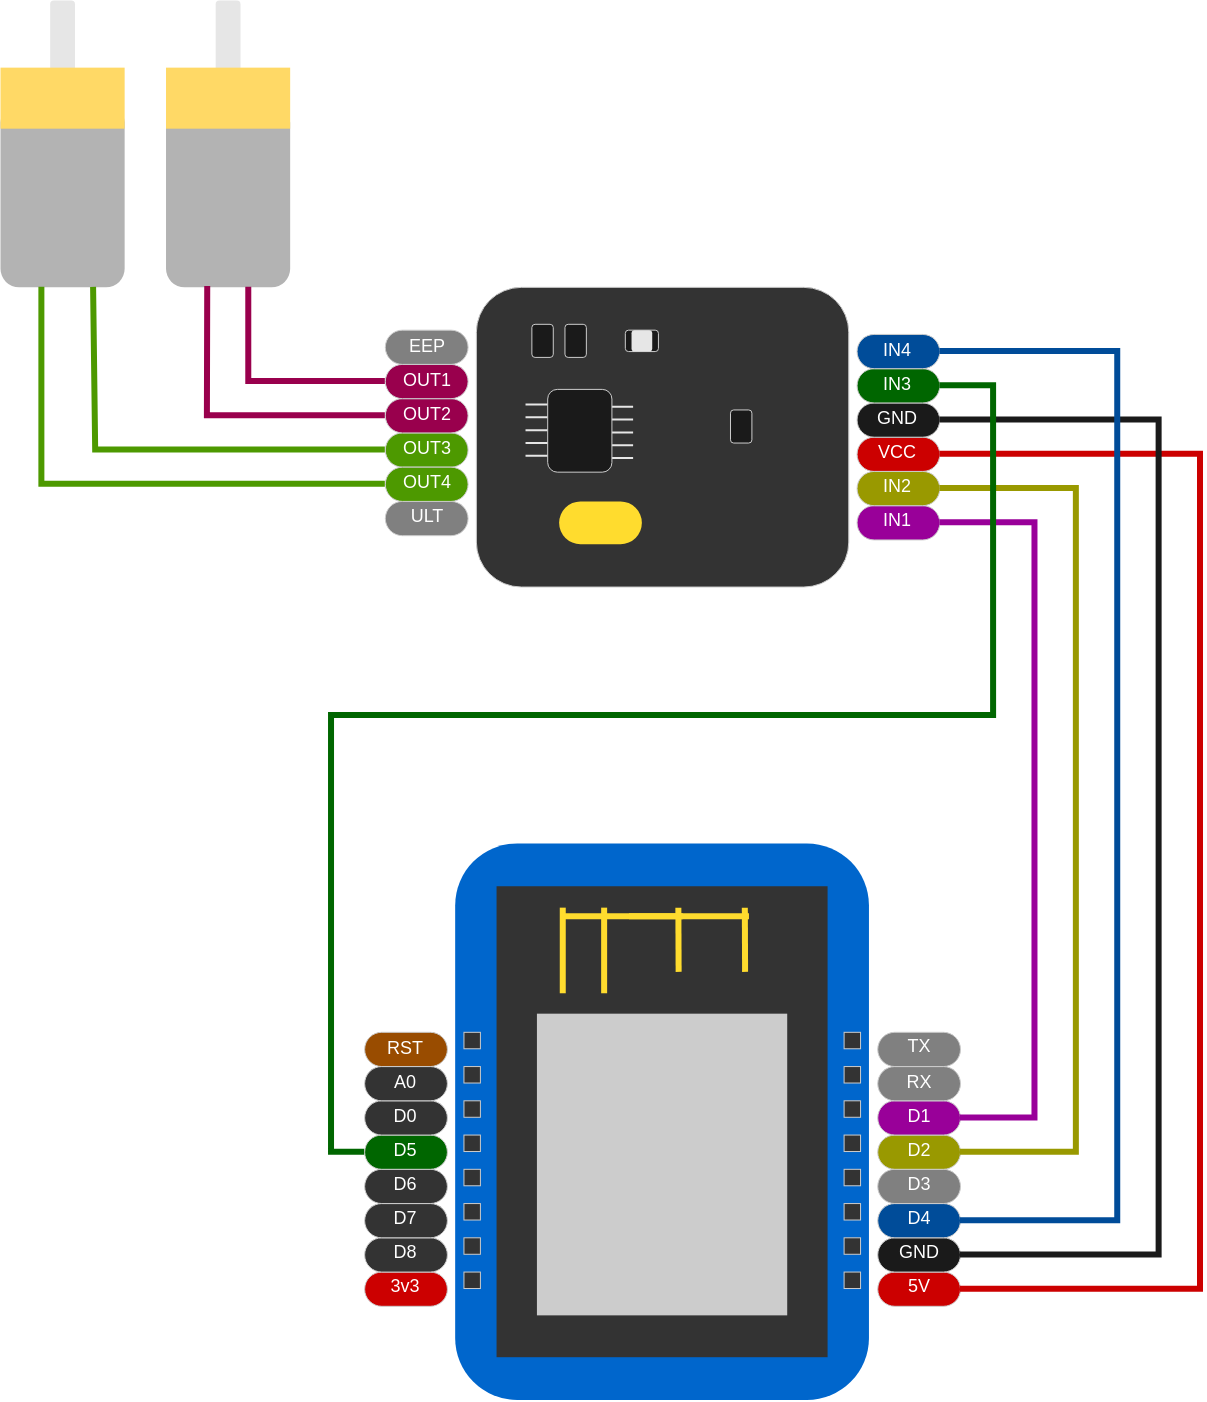 <mxfile version="20.8.16" type="device"><diagram name="Página-1" id="XY_W6UfcSh_I200l4b9z"><mxGraphModel dx="1178" dy="775" grid="1" gridSize="10" guides="1" tooltips="1" connect="1" arrows="1" fold="1" page="1" pageScale="1" pageWidth="827" pageHeight="1169" math="0" shadow="0"><root><mxCell id="0"/><mxCell id="1" parent="0"/><mxCell id="H9bh2WYX9-cYCYZLYGma-142" value="" style="group;strokeWidth=2;" vertex="1" connectable="0" parent="1"><mxGeometry x="13" y="110" width="600" height="700" as="geometry"/></mxCell><mxCell id="H9bh2WYX9-cYCYZLYGma-35" value="" style="group" vertex="1" connectable="0" parent="H9bh2WYX9-cYCYZLYGma-142"><mxGeometry x="227.586" y="421.713" width="206.897" height="278.287" as="geometry"/></mxCell><mxCell id="H9bh2WYX9-cYCYZLYGma-1" value="" style="rounded=1;whiteSpace=wrap;html=1;fillColor=#0066CC;strokeColor=none;" vertex="1" parent="H9bh2WYX9-cYCYZLYGma-35"><mxGeometry width="206.897" height="278.287" as="geometry"/></mxCell><mxCell id="H9bh2WYX9-cYCYZLYGma-34" value="" style="group" vertex="1" connectable="0" parent="H9bh2WYX9-cYCYZLYGma-35"><mxGeometry x="4.138" y="21.407" width="198.621" height="235.474" as="geometry"/></mxCell><mxCell id="H9bh2WYX9-cYCYZLYGma-3" value="" style="rounded=0;whiteSpace=wrap;html=1;fillColor=#333333;strokeColor=none;" vertex="1" parent="H9bh2WYX9-cYCYZLYGma-34"><mxGeometry x="16.552" width="165.517" height="235.474" as="geometry"/></mxCell><mxCell id="H9bh2WYX9-cYCYZLYGma-2" value="" style="rounded=0;whiteSpace=wrap;html=1;fillColor=#CCCCCC;strokeColor=#CCCCCC;" vertex="1" parent="H9bh2WYX9-cYCYZLYGma-34"><mxGeometry x="37.241" y="64.22" width="124.138" height="149.847" as="geometry"/></mxCell><mxCell id="H9bh2WYX9-cYCYZLYGma-4" value="" style="endArrow=none;html=1;rounded=0;strokeWidth=3;strokeColor=#FFDC2E;" edge="1" parent="H9bh2WYX9-cYCYZLYGma-34"><mxGeometry width="50" height="50" relative="1" as="geometry"><mxPoint x="49.655" y="53.517" as="sourcePoint"/><mxPoint x="49.655" y="10.703" as="targetPoint"/></mxGeometry></mxCell><mxCell id="H9bh2WYX9-cYCYZLYGma-5" value="" style="endArrow=none;html=1;rounded=0;strokeWidth=3;strokeColor=#FFDC2E;" edge="1" parent="H9bh2WYX9-cYCYZLYGma-34"><mxGeometry width="50" height="50" relative="1" as="geometry"><mxPoint x="70.345" y="53.517" as="sourcePoint"/><mxPoint x="70.345" y="10.703" as="targetPoint"/></mxGeometry></mxCell><mxCell id="H9bh2WYX9-cYCYZLYGma-6" value="" style="endArrow=none;html=1;rounded=0;strokeWidth=3;strokeColor=#FFDC2E;" edge="1" parent="H9bh2WYX9-cYCYZLYGma-34"><mxGeometry width="50" height="50" relative="1" as="geometry"><mxPoint x="49.655" y="14.985" as="sourcePoint"/><mxPoint x="109.655" y="14.985" as="targetPoint"/></mxGeometry></mxCell><mxCell id="H9bh2WYX9-cYCYZLYGma-7" value="" style="endArrow=none;html=1;rounded=0;strokeWidth=3;strokeColor=#FFDC2E;" edge="1" parent="H9bh2WYX9-cYCYZLYGma-34"><mxGeometry width="50" height="50" relative="1" as="geometry"><mxPoint x="107.586" y="42.813" as="sourcePoint"/><mxPoint x="107.462" y="10.703" as="targetPoint"/></mxGeometry></mxCell><mxCell id="H9bh2WYX9-cYCYZLYGma-8" value="" style="endArrow=none;html=1;rounded=0;strokeWidth=3;strokeColor=#FFDC2E;" edge="1" parent="H9bh2WYX9-cYCYZLYGma-34"><mxGeometry width="50" height="50" relative="1" as="geometry"><mxPoint x="82.759" y="14.985" as="sourcePoint"/><mxPoint x="142.759" y="14.985" as="targetPoint"/></mxGeometry></mxCell><mxCell id="H9bh2WYX9-cYCYZLYGma-9" value="" style="endArrow=none;html=1;rounded=0;strokeWidth=3;strokeColor=#FFDC2E;" edge="1" parent="H9bh2WYX9-cYCYZLYGma-34"><mxGeometry width="50" height="50" relative="1" as="geometry"><mxPoint x="140.814" y="42.813" as="sourcePoint"/><mxPoint x="140.69" y="10.703" as="targetPoint"/></mxGeometry></mxCell><mxCell id="H9bh2WYX9-cYCYZLYGma-10" value="" style="whiteSpace=wrap;html=1;aspect=fixed;strokeColor=#CCCCCC;fillColor=#333333;strokeWidth=0.5;" vertex="1" parent="H9bh2WYX9-cYCYZLYGma-34"><mxGeometry y="72.783" width="8.228" height="8.228" as="geometry"/></mxCell><mxCell id="H9bh2WYX9-cYCYZLYGma-19" value="" style="whiteSpace=wrap;html=1;aspect=fixed;strokeColor=#CCCCCC;fillColor=#333333;strokeWidth=0.5;" vertex="1" parent="H9bh2WYX9-cYCYZLYGma-34"><mxGeometry y="89.908" width="8.228" height="8.228" as="geometry"/></mxCell><mxCell id="H9bh2WYX9-cYCYZLYGma-20" value="" style="whiteSpace=wrap;html=1;aspect=fixed;strokeColor=#CCCCCC;fillColor=#333333;strokeWidth=0.5;" vertex="1" parent="H9bh2WYX9-cYCYZLYGma-34"><mxGeometry y="107.034" width="8.228" height="8.228" as="geometry"/></mxCell><mxCell id="H9bh2WYX9-cYCYZLYGma-21" value="" style="whiteSpace=wrap;html=1;aspect=fixed;strokeColor=#CCCCCC;fillColor=#333333;strokeWidth=0.5;" vertex="1" parent="H9bh2WYX9-cYCYZLYGma-34"><mxGeometry y="124.159" width="8.228" height="8.228" as="geometry"/></mxCell><mxCell id="H9bh2WYX9-cYCYZLYGma-22" value="" style="whiteSpace=wrap;html=1;aspect=fixed;strokeColor=#CCCCCC;fillColor=#333333;strokeWidth=0.5;" vertex="1" parent="H9bh2WYX9-cYCYZLYGma-34"><mxGeometry y="141.284" width="8.228" height="8.228" as="geometry"/></mxCell><mxCell id="H9bh2WYX9-cYCYZLYGma-23" value="" style="whiteSpace=wrap;html=1;aspect=fixed;strokeColor=#CCCCCC;fillColor=#333333;strokeWidth=0.5;" vertex="1" parent="H9bh2WYX9-cYCYZLYGma-34"><mxGeometry y="158.41" width="8.228" height="8.228" as="geometry"/></mxCell><mxCell id="H9bh2WYX9-cYCYZLYGma-24" value="" style="whiteSpace=wrap;html=1;aspect=fixed;strokeColor=#CCCCCC;fillColor=#333333;strokeWidth=0.5;" vertex="1" parent="H9bh2WYX9-cYCYZLYGma-34"><mxGeometry y="175.535" width="8.228" height="8.228" as="geometry"/></mxCell><mxCell id="H9bh2WYX9-cYCYZLYGma-25" value="" style="whiteSpace=wrap;html=1;aspect=fixed;strokeColor=#CCCCCC;fillColor=#333333;strokeWidth=0.5;" vertex="1" parent="H9bh2WYX9-cYCYZLYGma-34"><mxGeometry y="192.661" width="8.228" height="8.228" as="geometry"/></mxCell><mxCell id="H9bh2WYX9-cYCYZLYGma-26" value="" style="whiteSpace=wrap;html=1;aspect=fixed;strokeColor=#CCCCCC;fillColor=#333333;strokeWidth=0.5;" vertex="1" parent="H9bh2WYX9-cYCYZLYGma-34"><mxGeometry x="190.069" y="72.783" width="8.228" height="8.228" as="geometry"/></mxCell><mxCell id="H9bh2WYX9-cYCYZLYGma-27" value="" style="whiteSpace=wrap;html=1;aspect=fixed;strokeColor=#CCCCCC;fillColor=#333333;strokeWidth=0.5;" vertex="1" parent="H9bh2WYX9-cYCYZLYGma-34"><mxGeometry x="190.069" y="89.908" width="8.228" height="8.228" as="geometry"/></mxCell><mxCell id="H9bh2WYX9-cYCYZLYGma-28" value="" style="whiteSpace=wrap;html=1;aspect=fixed;strokeColor=#CCCCCC;fillColor=#333333;strokeWidth=0.5;" vertex="1" parent="H9bh2WYX9-cYCYZLYGma-34"><mxGeometry x="190.069" y="107.034" width="8.228" height="8.228" as="geometry"/></mxCell><mxCell id="H9bh2WYX9-cYCYZLYGma-29" value="" style="whiteSpace=wrap;html=1;aspect=fixed;strokeColor=#CCCCCC;fillColor=#333333;strokeWidth=0.5;" vertex="1" parent="H9bh2WYX9-cYCYZLYGma-34"><mxGeometry x="190.069" y="124.159" width="8.228" height="8.228" as="geometry"/></mxCell><mxCell id="H9bh2WYX9-cYCYZLYGma-30" value="" style="whiteSpace=wrap;html=1;aspect=fixed;strokeColor=#CCCCCC;fillColor=#333333;strokeWidth=0.5;" vertex="1" parent="H9bh2WYX9-cYCYZLYGma-34"><mxGeometry x="190.069" y="141.284" width="8.228" height="8.228" as="geometry"/></mxCell><mxCell id="H9bh2WYX9-cYCYZLYGma-31" value="" style="whiteSpace=wrap;html=1;aspect=fixed;strokeColor=#CCCCCC;fillColor=#333333;strokeWidth=0.5;" vertex="1" parent="H9bh2WYX9-cYCYZLYGma-34"><mxGeometry x="190.069" y="158.41" width="8.228" height="8.228" as="geometry"/></mxCell><mxCell id="H9bh2WYX9-cYCYZLYGma-32" value="" style="whiteSpace=wrap;html=1;aspect=fixed;strokeColor=#CCCCCC;fillColor=#333333;strokeWidth=0.5;" vertex="1" parent="H9bh2WYX9-cYCYZLYGma-34"><mxGeometry x="190.069" y="175.535" width="8.228" height="8.228" as="geometry"/></mxCell><mxCell id="H9bh2WYX9-cYCYZLYGma-33" value="" style="whiteSpace=wrap;html=1;aspect=fixed;strokeColor=#CCCCCC;fillColor=#333333;strokeWidth=0.5;" vertex="1" parent="H9bh2WYX9-cYCYZLYGma-34"><mxGeometry x="190.069" y="192.661" width="8.228" height="8.228" as="geometry"/></mxCell><mxCell id="H9bh2WYX9-cYCYZLYGma-36" value="" style="rounded=1;whiteSpace=wrap;html=1;strokeColor=#CCCCCC;strokeWidth=0.5;fillColor=#CC0000;align=center;arcSize=50;" vertex="1" parent="H9bh2WYX9-cYCYZLYGma-142"><mxGeometry x="182.069" y="635.78" width="41.379" height="17.125" as="geometry"/></mxCell><mxCell id="H9bh2WYX9-cYCYZLYGma-37" value="&lt;font style=&quot;font-size: 9px;&quot;&gt;3v3&lt;/font&gt;" style="text;html=1;strokeColor=none;fillColor=none;align=center;verticalAlign=middle;whiteSpace=wrap;rounded=0;fontSize=6;fontColor=#FFFFFF;" vertex="1" parent="H9bh2WYX9-cYCYZLYGma-142"><mxGeometry x="186.207" y="634.639" width="33.103" height="17.125" as="geometry"/></mxCell><mxCell id="H9bh2WYX9-cYCYZLYGma-38" value="" style="rounded=1;whiteSpace=wrap;html=1;strokeColor=#CCCCCC;strokeWidth=0.5;fillColor=#333333;align=center;arcSize=50;" vertex="1" parent="H9bh2WYX9-cYCYZLYGma-142"><mxGeometry x="182.069" y="618.654" width="41.379" height="17.125" as="geometry"/></mxCell><mxCell id="H9bh2WYX9-cYCYZLYGma-39" value="&lt;font style=&quot;font-size: 9px;&quot;&gt;D8&lt;/font&gt;" style="text;html=1;strokeColor=none;fillColor=none;align=center;verticalAlign=middle;whiteSpace=wrap;rounded=0;fontSize=6;fontColor=#FFFFFF;" vertex="1" parent="H9bh2WYX9-cYCYZLYGma-142"><mxGeometry x="186.207" y="617.514" width="33.103" height="17.125" as="geometry"/></mxCell><mxCell id="H9bh2WYX9-cYCYZLYGma-40" value="" style="rounded=1;whiteSpace=wrap;html=1;strokeColor=#CCCCCC;strokeWidth=0.5;fillColor=#333333;align=center;arcSize=50;" vertex="1" parent="H9bh2WYX9-cYCYZLYGma-142"><mxGeometry x="182.069" y="601.529" width="41.379" height="17.125" as="geometry"/></mxCell><mxCell id="H9bh2WYX9-cYCYZLYGma-41" value="&lt;font style=&quot;font-size: 9px;&quot;&gt;D7&lt;/font&gt;" style="text;html=1;strokeColor=none;fillColor=none;align=center;verticalAlign=middle;whiteSpace=wrap;rounded=0;fontSize=6;fontColor=#FFFFFF;" vertex="1" parent="H9bh2WYX9-cYCYZLYGma-142"><mxGeometry x="186.207" y="600.388" width="33.103" height="17.125" as="geometry"/></mxCell><mxCell id="H9bh2WYX9-cYCYZLYGma-42" value="" style="rounded=1;whiteSpace=wrap;html=1;strokeColor=#CCCCCC;strokeWidth=0.5;fillColor=#333333;align=center;arcSize=50;" vertex="1" parent="H9bh2WYX9-cYCYZLYGma-142"><mxGeometry x="182.069" y="584.404" width="41.379" height="17.125" as="geometry"/></mxCell><mxCell id="H9bh2WYX9-cYCYZLYGma-43" value="&lt;font style=&quot;font-size: 9px;&quot;&gt;D6&lt;/font&gt;" style="text;html=1;strokeColor=none;fillColor=none;align=center;verticalAlign=middle;whiteSpace=wrap;rounded=0;fontSize=6;fontColor=#FFFFFF;" vertex="1" parent="H9bh2WYX9-cYCYZLYGma-142"><mxGeometry x="186.207" y="583.263" width="33.103" height="17.125" as="geometry"/></mxCell><mxCell id="H9bh2WYX9-cYCYZLYGma-44" value="" style="rounded=1;whiteSpace=wrap;html=1;strokeColor=#CCCCCC;strokeWidth=0.5;fillColor=#006600;align=center;arcSize=50;" vertex="1" parent="H9bh2WYX9-cYCYZLYGma-142"><mxGeometry x="182.069" y="567.278" width="41.379" height="17.125" as="geometry"/></mxCell><mxCell id="H9bh2WYX9-cYCYZLYGma-45" value="&lt;font style=&quot;font-size: 9px;&quot;&gt;D5&lt;/font&gt;" style="text;html=1;strokeColor=none;fillColor=none;align=center;verticalAlign=middle;whiteSpace=wrap;rounded=0;fontSize=6;fontColor=#FFFFFF;" vertex="1" parent="H9bh2WYX9-cYCYZLYGma-142"><mxGeometry x="186.207" y="566.138" width="33.103" height="17.125" as="geometry"/></mxCell><mxCell id="H9bh2WYX9-cYCYZLYGma-46" value="" style="rounded=1;whiteSpace=wrap;html=1;strokeColor=#CCCCCC;strokeWidth=0.5;fillColor=#333333;align=center;arcSize=50;" vertex="1" parent="H9bh2WYX9-cYCYZLYGma-142"><mxGeometry x="182.069" y="550.153" width="41.379" height="17.125" as="geometry"/></mxCell><mxCell id="H9bh2WYX9-cYCYZLYGma-47" value="&lt;font style=&quot;font-size: 9px;&quot;&gt;D0&lt;/font&gt;" style="text;html=1;strokeColor=none;fillColor=none;align=center;verticalAlign=middle;whiteSpace=wrap;rounded=0;fontSize=6;fontColor=#FFFFFF;" vertex="1" parent="H9bh2WYX9-cYCYZLYGma-142"><mxGeometry x="186.207" y="549.012" width="33.103" height="17.125" as="geometry"/></mxCell><mxCell id="H9bh2WYX9-cYCYZLYGma-48" value="" style="rounded=1;whiteSpace=wrap;html=1;strokeColor=#CCCCCC;strokeWidth=0.5;fillColor=#333333;align=center;arcSize=50;" vertex="1" parent="H9bh2WYX9-cYCYZLYGma-142"><mxGeometry x="182.069" y="533.028" width="41.379" height="17.125" as="geometry"/></mxCell><mxCell id="H9bh2WYX9-cYCYZLYGma-49" value="&lt;font style=&quot;font-size: 9px;&quot;&gt;A0&lt;/font&gt;" style="text;html=1;strokeColor=none;fillColor=none;align=center;verticalAlign=middle;whiteSpace=wrap;rounded=0;fontSize=6;fontColor=#FFFFFF;" vertex="1" parent="H9bh2WYX9-cYCYZLYGma-142"><mxGeometry x="186.207" y="532.887" width="33.103" height="17.125" as="geometry"/></mxCell><mxCell id="H9bh2WYX9-cYCYZLYGma-50" value="" style="rounded=1;whiteSpace=wrap;html=1;strokeColor=#CCCCCC;strokeWidth=0.5;fillColor=#994C00;align=center;arcSize=50;" vertex="1" parent="H9bh2WYX9-cYCYZLYGma-142"><mxGeometry x="182.069" y="515.902" width="41.379" height="17.125" as="geometry"/></mxCell><mxCell id="H9bh2WYX9-cYCYZLYGma-51" value="&lt;font style=&quot;font-size: 9px;&quot;&gt;RST&lt;/font&gt;" style="text;html=1;strokeColor=none;fillColor=none;align=center;verticalAlign=middle;whiteSpace=wrap;rounded=0;fontSize=6;fontColor=#FFFFFF;" vertex="1" parent="H9bh2WYX9-cYCYZLYGma-142"><mxGeometry x="186.21" y="511.84" width="33.1" height="25.24" as="geometry"/></mxCell><mxCell id="H9bh2WYX9-cYCYZLYGma-52" value="" style="rounded=1;whiteSpace=wrap;html=1;strokeColor=#CCCCCC;strokeWidth=0.5;fillColor=#CC0000;align=center;arcSize=50;" vertex="1" parent="H9bh2WYX9-cYCYZLYGma-142"><mxGeometry x="438.621" y="635.78" width="41.379" height="17.125" as="geometry"/></mxCell><mxCell id="H9bh2WYX9-cYCYZLYGma-53" value="&lt;font style=&quot;font-size: 9px;&quot;&gt;5V&lt;/font&gt;" style="text;html=1;strokeColor=none;fillColor=none;align=center;verticalAlign=middle;whiteSpace=wrap;rounded=0;fontSize=6;fontColor=#FFFFFF;" vertex="1" parent="H9bh2WYX9-cYCYZLYGma-142"><mxGeometry x="442.759" y="634.639" width="33.103" height="17.125" as="geometry"/></mxCell><mxCell id="H9bh2WYX9-cYCYZLYGma-54" value="" style="rounded=1;whiteSpace=wrap;html=1;strokeColor=#CCCCCC;strokeWidth=0.5;fillColor=#1A1A1A;align=center;arcSize=50;" vertex="1" parent="H9bh2WYX9-cYCYZLYGma-142"><mxGeometry x="438.621" y="618.654" width="41.379" height="17.125" as="geometry"/></mxCell><mxCell id="H9bh2WYX9-cYCYZLYGma-55" value="&lt;font style=&quot;font-size: 9px;&quot;&gt;GND&lt;/font&gt;" style="text;html=1;strokeColor=none;fillColor=none;align=center;verticalAlign=middle;whiteSpace=wrap;rounded=0;fontSize=6;fontColor=#FFFFFF;" vertex="1" parent="H9bh2WYX9-cYCYZLYGma-142"><mxGeometry x="442.759" y="617.514" width="33.103" height="17.125" as="geometry"/></mxCell><mxCell id="H9bh2WYX9-cYCYZLYGma-56" value="" style="rounded=1;whiteSpace=wrap;html=1;strokeColor=#CCCCCC;strokeWidth=0.5;fillColor=#004C99;align=center;arcSize=50;" vertex="1" parent="H9bh2WYX9-cYCYZLYGma-142"><mxGeometry x="438.621" y="601.529" width="41.379" height="17.125" as="geometry"/></mxCell><mxCell id="H9bh2WYX9-cYCYZLYGma-57" value="&lt;font style=&quot;font-size: 9px;&quot;&gt;D4&lt;/font&gt;" style="text;html=1;strokeColor=none;fillColor=none;align=center;verticalAlign=middle;whiteSpace=wrap;rounded=0;fontSize=6;fontColor=#FFFFFF;" vertex="1" parent="H9bh2WYX9-cYCYZLYGma-142"><mxGeometry x="442.759" y="600.388" width="33.103" height="17.125" as="geometry"/></mxCell><mxCell id="H9bh2WYX9-cYCYZLYGma-58" value="" style="rounded=1;whiteSpace=wrap;html=1;strokeColor=#CCCCCC;strokeWidth=0.5;fillColor=#808080;align=center;arcSize=50;" vertex="1" parent="H9bh2WYX9-cYCYZLYGma-142"><mxGeometry x="438.621" y="584.404" width="41.379" height="17.125" as="geometry"/></mxCell><mxCell id="H9bh2WYX9-cYCYZLYGma-59" value="&lt;font style=&quot;font-size: 9px;&quot;&gt;D3&lt;/font&gt;" style="text;html=1;strokeColor=none;fillColor=none;align=center;verticalAlign=middle;whiteSpace=wrap;rounded=0;fontSize=6;fontColor=#FFFFFF;" vertex="1" parent="H9bh2WYX9-cYCYZLYGma-142"><mxGeometry x="442.759" y="583.263" width="33.103" height="17.125" as="geometry"/></mxCell><mxCell id="H9bh2WYX9-cYCYZLYGma-60" value="" style="rounded=1;whiteSpace=wrap;html=1;strokeColor=#CCCCCC;strokeWidth=0.5;fillColor=#999900;align=center;arcSize=50;" vertex="1" parent="H9bh2WYX9-cYCYZLYGma-142"><mxGeometry x="438.621" y="567.278" width="41.379" height="17.125" as="geometry"/></mxCell><mxCell id="H9bh2WYX9-cYCYZLYGma-61" value="&lt;font style=&quot;font-size: 9px;&quot;&gt;D2&lt;/font&gt;" style="text;html=1;strokeColor=none;fillColor=none;align=center;verticalAlign=middle;whiteSpace=wrap;rounded=0;fontSize=6;fontColor=#FFFFFF;" vertex="1" parent="H9bh2WYX9-cYCYZLYGma-142"><mxGeometry x="442.759" y="566.138" width="33.103" height="17.125" as="geometry"/></mxCell><mxCell id="H9bh2WYX9-cYCYZLYGma-62" value="" style="rounded=1;whiteSpace=wrap;html=1;strokeColor=#CCCCCC;strokeWidth=0.5;fillColor=#990099;align=center;arcSize=50;" vertex="1" parent="H9bh2WYX9-cYCYZLYGma-142"><mxGeometry x="438.621" y="550.153" width="41.379" height="17.125" as="geometry"/></mxCell><mxCell id="H9bh2WYX9-cYCYZLYGma-63" value="&lt;font style=&quot;font-size: 9px;&quot;&gt;D1&lt;/font&gt;" style="text;html=1;strokeColor=none;fillColor=none;align=center;verticalAlign=middle;whiteSpace=wrap;rounded=0;fontSize=6;fontColor=#FFFFFF;" vertex="1" parent="H9bh2WYX9-cYCYZLYGma-142"><mxGeometry x="442.759" y="549.012" width="33.103" height="17.125" as="geometry"/></mxCell><mxCell id="H9bh2WYX9-cYCYZLYGma-64" value="" style="rounded=1;whiteSpace=wrap;html=1;strokeColor=#CCCCCC;strokeWidth=0.5;fillColor=#808080;align=center;arcSize=50;gradientColor=none;" vertex="1" parent="H9bh2WYX9-cYCYZLYGma-142"><mxGeometry x="438.621" y="533.028" width="41.379" height="17.125" as="geometry"/></mxCell><mxCell id="H9bh2WYX9-cYCYZLYGma-65" value="&lt;font style=&quot;font-size: 9px;&quot;&gt;RX&lt;/font&gt;" style="text;html=1;strokeColor=none;fillColor=none;align=center;verticalAlign=middle;whiteSpace=wrap;rounded=0;fontSize=6;fontColor=#FFFFFF;" vertex="1" parent="H9bh2WYX9-cYCYZLYGma-142"><mxGeometry x="442.759" y="532.887" width="33.103" height="17.125" as="geometry"/></mxCell><mxCell id="H9bh2WYX9-cYCYZLYGma-66" value="" style="rounded=1;whiteSpace=wrap;html=1;strokeColor=#CCCCCC;strokeWidth=0.5;fillColor=#808080;align=center;arcSize=50;" vertex="1" parent="H9bh2WYX9-cYCYZLYGma-142"><mxGeometry x="438.621" y="515.902" width="41.379" height="17.125" as="geometry"/></mxCell><mxCell id="H9bh2WYX9-cYCYZLYGma-67" value="&lt;font style=&quot;font-size: 9px;&quot;&gt;TX&lt;/font&gt;" style="text;html=1;strokeColor=none;fillColor=none;align=center;verticalAlign=middle;whiteSpace=wrap;rounded=0;fontSize=6;fontColor=#FFFFFF;" vertex="1" parent="H9bh2WYX9-cYCYZLYGma-142"><mxGeometry x="442.759" y="514.761" width="33.103" height="17.125" as="geometry"/></mxCell><mxCell id="H9bh2WYX9-cYCYZLYGma-68" value="" style="rounded=1;whiteSpace=wrap;html=1;strokeColor=#CCCCCC;strokeWidth=0.5;fontSize=5;fontColor=#FFFFFF;fillColor=#333333;movable=1;resizable=1;rotatable=1;deletable=1;editable=1;connectable=1;" vertex="1" parent="H9bh2WYX9-cYCYZLYGma-142"><mxGeometry x="237.931" y="143.425" width="186.207" height="149.847" as="geometry"/></mxCell><mxCell id="H9bh2WYX9-cYCYZLYGma-69" value="" style="rounded=1;whiteSpace=wrap;html=1;strokeColor=none;strokeWidth=0.5;fontSize=5;fontColor=#FFFFFF;fillColor=#FFDC2E;arcSize=50;movable=1;resizable=1;rotatable=1;deletable=1;editable=1;connectable=1;" vertex="1" parent="H9bh2WYX9-cYCYZLYGma-142"><mxGeometry x="279.31" y="250.459" width="41.379" height="21.407" as="geometry"/></mxCell><mxCell id="H9bh2WYX9-cYCYZLYGma-70" value="" style="rounded=1;whiteSpace=wrap;html=1;strokeColor=#CCCCCC;strokeWidth=0.5;fontSize=5;fontColor=#FFFFFF;fillColor=#1A1A1A;rotation=-90;movable=1;resizable=1;rotatable=1;deletable=1;editable=1;connectable=1;" vertex="1" parent="H9bh2WYX9-cYCYZLYGma-142"><mxGeometry x="262.759" y="164.832" width="16.552" height="10.703" as="geometry"/></mxCell><mxCell id="H9bh2WYX9-cYCYZLYGma-71" value="" style="rounded=1;whiteSpace=wrap;html=1;strokeColor=#CCCCCC;strokeWidth=0.5;fontSize=5;fontColor=#FFFFFF;fillColor=#1A1A1A;rotation=-90;movable=1;resizable=1;rotatable=1;deletable=1;editable=1;connectable=1;" vertex="1" parent="H9bh2WYX9-cYCYZLYGma-142"><mxGeometry x="279.31" y="164.832" width="16.552" height="10.703" as="geometry"/></mxCell><mxCell id="H9bh2WYX9-cYCYZLYGma-72" value="" style="rounded=1;whiteSpace=wrap;html=1;strokeColor=#CCCCCC;strokeWidth=0.5;fontSize=5;fontColor=#FFFFFF;fillColor=#1A1A1A;rotation=-90;movable=1;resizable=1;rotatable=1;deletable=1;editable=1;connectable=1;" vertex="1" parent="H9bh2WYX9-cYCYZLYGma-142"><mxGeometry x="362.069" y="207.645" width="16.552" height="10.703" as="geometry"/></mxCell><mxCell id="H9bh2WYX9-cYCYZLYGma-73" value="" style="rounded=1;whiteSpace=wrap;html=1;strokeColor=#CCCCCC;strokeWidth=0.5;fontSize=5;fontColor=#FFFFFF;fillColor=#1A1A1A;rotation=0;movable=1;resizable=1;rotatable=1;deletable=1;editable=1;connectable=1;" vertex="1" parent="H9bh2WYX9-cYCYZLYGma-142"><mxGeometry x="312.414" y="164.832" width="16.552" height="10.703" as="geometry"/></mxCell><mxCell id="H9bh2WYX9-cYCYZLYGma-74" value="" style="rounded=1;whiteSpace=wrap;html=1;strokeColor=none;strokeWidth=0.5;fontSize=5;fontColor=#FFFFFF;fillColor=#E6E6E6;movable=1;resizable=1;rotatable=1;deletable=1;editable=1;connectable=1;" vertex="1" parent="H9bh2WYX9-cYCYZLYGma-142"><mxGeometry x="315.517" y="164.832" width="10.345" height="10.703" as="geometry"/></mxCell><mxCell id="H9bh2WYX9-cYCYZLYGma-77" value="" style="endArrow=none;html=1;rounded=0;strokeColor=#E6E6E6;strokeWidth=1;fontSize=5;fontColor=#FFFFFF;startSize=6;endSize=10;jumpSize=4;movable=1;resizable=1;rotatable=1;deletable=1;editable=1;connectable=1;" edge="1" parent="H9bh2WYX9-cYCYZLYGma-142"><mxGeometry width="50" height="50" relative="1" as="geometry"><mxPoint x="316.552" y="229.052" as="sourcePoint"/><mxPoint x="295.862" y="229.052" as="targetPoint"/></mxGeometry></mxCell><mxCell id="H9bh2WYX9-cYCYZLYGma-79" value="" style="endArrow=none;html=1;rounded=0;strokeColor=#E6E6E6;strokeWidth=1;fontSize=5;fontColor=#FFFFFF;startSize=6;endSize=10;jumpSize=4;movable=1;resizable=1;rotatable=1;deletable=1;editable=1;connectable=1;" edge="1" parent="H9bh2WYX9-cYCYZLYGma-142"><mxGeometry width="50" height="50" relative="1" as="geometry"><mxPoint x="316.552" y="222.63" as="sourcePoint"/><mxPoint x="295.862" y="222.63" as="targetPoint"/></mxGeometry></mxCell><mxCell id="H9bh2WYX9-cYCYZLYGma-80" value="" style="endArrow=none;html=1;rounded=0;strokeColor=#E6E6E6;strokeWidth=1;fontSize=5;fontColor=#FFFFFF;startSize=6;endSize=10;jumpSize=4;movable=1;resizable=1;rotatable=1;deletable=1;editable=1;connectable=1;" edge="1" parent="H9bh2WYX9-cYCYZLYGma-142"><mxGeometry width="50" height="50" relative="1" as="geometry"><mxPoint x="316.552" y="216.208" as="sourcePoint"/><mxPoint x="295.862" y="216.208" as="targetPoint"/></mxGeometry></mxCell><mxCell id="H9bh2WYX9-cYCYZLYGma-81" value="" style="endArrow=none;html=1;rounded=0;strokeColor=#E6E6E6;strokeWidth=1;fontSize=5;fontColor=#FFFFFF;startSize=6;endSize=10;jumpSize=4;movable=1;resizable=1;rotatable=1;deletable=1;editable=1;connectable=1;" edge="1" parent="H9bh2WYX9-cYCYZLYGma-142"><mxGeometry width="50" height="50" relative="1" as="geometry"><mxPoint x="316.552" y="209.786" as="sourcePoint"/><mxPoint x="295.862" y="209.786" as="targetPoint"/></mxGeometry></mxCell><mxCell id="H9bh2WYX9-cYCYZLYGma-82" value="" style="endArrow=none;html=1;rounded=0;strokeColor=#E6E6E6;strokeWidth=1;fontSize=5;fontColor=#FFFFFF;startSize=6;endSize=10;jumpSize=4;movable=1;resizable=1;rotatable=1;deletable=1;editable=1;connectable=1;" edge="1" parent="H9bh2WYX9-cYCYZLYGma-142"><mxGeometry width="50" height="50" relative="1" as="geometry"><mxPoint x="316.552" y="203.364" as="sourcePoint"/><mxPoint x="295.862" y="203.364" as="targetPoint"/></mxGeometry></mxCell><mxCell id="H9bh2WYX9-cYCYZLYGma-84" value="" style="endArrow=none;html=1;rounded=0;strokeColor=#E6E6E6;strokeWidth=1;fontSize=5;fontColor=#FFFFFF;startSize=6;endSize=10;jumpSize=4;movable=1;resizable=1;rotatable=1;deletable=1;editable=1;connectable=1;" edge="1" parent="H9bh2WYX9-cYCYZLYGma-142"><mxGeometry width="50" height="50" relative="1" as="geometry"><mxPoint x="283.448" y="227.917" as="sourcePoint"/><mxPoint x="262.759" y="227.917" as="targetPoint"/></mxGeometry></mxCell><mxCell id="H9bh2WYX9-cYCYZLYGma-85" value="" style="endArrow=none;html=1;rounded=0;strokeColor=#E6E6E6;strokeWidth=1;fontSize=5;fontColor=#FFFFFF;startSize=6;endSize=10;jumpSize=4;movable=1;resizable=1;rotatable=1;deletable=1;editable=1;connectable=1;" edge="1" parent="H9bh2WYX9-cYCYZLYGma-142"><mxGeometry width="50" height="50" relative="1" as="geometry"><mxPoint x="283.448" y="221.495" as="sourcePoint"/><mxPoint x="262.759" y="221.495" as="targetPoint"/></mxGeometry></mxCell><mxCell id="H9bh2WYX9-cYCYZLYGma-86" value="" style="endArrow=none;html=1;rounded=0;strokeColor=#E6E6E6;strokeWidth=1;fontSize=5;fontColor=#FFFFFF;startSize=6;endSize=10;jumpSize=4;movable=1;resizable=1;rotatable=1;deletable=1;editable=1;connectable=1;" edge="1" parent="H9bh2WYX9-cYCYZLYGma-142"><mxGeometry width="50" height="50" relative="1" as="geometry"><mxPoint x="283.448" y="215.073" as="sourcePoint"/><mxPoint x="262.759" y="215.073" as="targetPoint"/></mxGeometry></mxCell><mxCell id="H9bh2WYX9-cYCYZLYGma-87" value="" style="endArrow=none;html=1;rounded=0;strokeColor=#E6E6E6;strokeWidth=1;fontSize=5;fontColor=#FFFFFF;startSize=6;endSize=10;jumpSize=4;movable=1;resizable=1;rotatable=1;deletable=1;editable=1;connectable=1;" edge="1" parent="H9bh2WYX9-cYCYZLYGma-142"><mxGeometry width="50" height="50" relative="1" as="geometry"><mxPoint x="283.448" y="208.651" as="sourcePoint"/><mxPoint x="262.759" y="208.651" as="targetPoint"/></mxGeometry></mxCell><mxCell id="H9bh2WYX9-cYCYZLYGma-88" value="" style="endArrow=none;html=1;rounded=0;strokeColor=#E6E6E6;strokeWidth=1;fontSize=5;fontColor=#FFFFFF;startSize=6;endSize=10;jumpSize=4;movable=1;resizable=1;rotatable=1;deletable=1;editable=1;connectable=1;" edge="1" parent="H9bh2WYX9-cYCYZLYGma-142"><mxGeometry width="50" height="50" relative="1" as="geometry"><mxPoint x="283.448" y="202.229" as="sourcePoint"/><mxPoint x="262.759" y="202.229" as="targetPoint"/></mxGeometry></mxCell><mxCell id="H9bh2WYX9-cYCYZLYGma-75" value="" style="rounded=1;whiteSpace=wrap;html=1;strokeColor=#CCCCCC;strokeWidth=0.5;fontSize=5;fontColor=#FFFFFF;fillColor=#1A1A1A;rotation=-90;movable=1;resizable=1;rotatable=1;deletable=1;editable=1;connectable=1;" vertex="1" parent="H9bh2WYX9-cYCYZLYGma-142"><mxGeometry x="268.966" y="199.083" width="41.379" height="32.11" as="geometry"/></mxCell><mxCell id="H9bh2WYX9-cYCYZLYGma-89" value="" style="rounded=1;whiteSpace=wrap;html=1;strokeColor=#CCCCCC;strokeWidth=0.5;fillColor=#4D9900;align=center;arcSize=50;movable=1;resizable=1;rotatable=1;deletable=1;editable=1;connectable=1;" vertex="1" parent="H9bh2WYX9-cYCYZLYGma-142"><mxGeometry x="192.414" y="216.208" width="41.379" height="17.125" as="geometry"/></mxCell><mxCell id="H9bh2WYX9-cYCYZLYGma-90" value="&lt;font style=&quot;font-size: 9px;&quot;&gt;OUT3&lt;/font&gt;" style="text;html=1;strokeColor=none;fillColor=none;align=center;verticalAlign=middle;whiteSpace=wrap;rounded=0;fontSize=6;fontColor=#FFFFFF;movable=1;resizable=1;rotatable=1;deletable=1;editable=1;connectable=1;" vertex="1" parent="H9bh2WYX9-cYCYZLYGma-142"><mxGeometry x="196.56" y="215.14" width="33.1" height="18.19" as="geometry"/></mxCell><mxCell id="H9bh2WYX9-cYCYZLYGma-91" value="" style="rounded=1;whiteSpace=wrap;html=1;strokeColor=#CCCCCC;strokeWidth=0.5;fillColor=#99004D;align=center;arcSize=50;movable=1;resizable=1;rotatable=1;deletable=1;editable=1;connectable=1;" vertex="1" parent="H9bh2WYX9-cYCYZLYGma-142"><mxGeometry x="192.414" y="199.083" width="41.379" height="17.125" as="geometry"/></mxCell><mxCell id="H9bh2WYX9-cYCYZLYGma-92" value="&lt;font style=&quot;font-size: 9px;&quot;&gt;OUT2&lt;/font&gt;" style="text;html=1;strokeColor=none;fillColor=none;align=center;verticalAlign=middle;whiteSpace=wrap;rounded=0;fontSize=6;fontColor=#FFFFFF;movable=1;resizable=1;rotatable=1;deletable=1;editable=1;connectable=1;" vertex="1" parent="H9bh2WYX9-cYCYZLYGma-142"><mxGeometry x="196.56" y="194.64" width="33.1" height="24.71" as="geometry"/></mxCell><mxCell id="H9bh2WYX9-cYCYZLYGma-97" value="" style="rounded=1;whiteSpace=wrap;html=1;strokeColor=#CCCCCC;strokeWidth=0.5;fillColor=#99004D;align=center;arcSize=50;movable=1;resizable=1;rotatable=1;deletable=1;editable=1;connectable=1;" vertex="1" parent="H9bh2WYX9-cYCYZLYGma-142"><mxGeometry x="192.414" y="181.957" width="41.379" height="17.125" as="geometry"/></mxCell><mxCell id="H9bh2WYX9-cYCYZLYGma-98" value="&lt;font style=&quot;font-size: 9px;&quot;&gt;OUT1&lt;/font&gt;" style="text;html=1;strokeColor=none;fillColor=none;align=center;verticalAlign=middle;whiteSpace=wrap;rounded=0;fontSize=6;fontColor=#FFFFFF;movable=1;resizable=1;rotatable=1;deletable=1;editable=1;connectable=1;" vertex="1" parent="H9bh2WYX9-cYCYZLYGma-142"><mxGeometry x="196.55" y="179.82" width="33.1" height="20.18" as="geometry"/></mxCell><mxCell id="H9bh2WYX9-cYCYZLYGma-99" value="" style="rounded=1;whiteSpace=wrap;html=1;strokeColor=#CCCCCC;strokeWidth=0.5;fillColor=#808080;align=center;arcSize=50;movable=1;resizable=1;rotatable=1;deletable=1;editable=1;connectable=1;" vertex="1" parent="H9bh2WYX9-cYCYZLYGma-142"><mxGeometry x="192.414" y="164.832" width="41.379" height="17.125" as="geometry"/></mxCell><mxCell id="H9bh2WYX9-cYCYZLYGma-100" value="&lt;font style=&quot;font-size: 9px;&quot;&gt;EEP&lt;/font&gt;" style="text;html=1;strokeColor=none;fillColor=none;align=center;verticalAlign=middle;whiteSpace=wrap;rounded=0;fontSize=6;fontColor=#FFFFFF;movable=1;resizable=1;rotatable=1;deletable=1;editable=1;connectable=1;" vertex="1" parent="H9bh2WYX9-cYCYZLYGma-142"><mxGeometry x="196.56" y="159.74" width="33.1" height="27.31" as="geometry"/></mxCell><mxCell id="H9bh2WYX9-cYCYZLYGma-102" value="" style="rounded=1;whiteSpace=wrap;html=1;strokeColor=#CCCCCC;strokeWidth=0.5;fillColor=#CC0000;align=center;arcSize=50;movable=1;resizable=1;rotatable=1;deletable=1;editable=1;connectable=1;" vertex="1" parent="H9bh2WYX9-cYCYZLYGma-142"><mxGeometry x="428.276" y="218.349" width="41.379" height="17.125" as="geometry"/></mxCell><mxCell id="H9bh2WYX9-cYCYZLYGma-103" value="&lt;font style=&quot;font-size: 9px;&quot;&gt;VCC&lt;/font&gt;" style="text;html=1;strokeColor=none;fillColor=none;align=center;verticalAlign=middle;whiteSpace=wrap;rounded=0;fontSize=6;fontColor=#FFFFFF;movable=1;resizable=1;rotatable=1;deletable=1;editable=1;connectable=1;" vertex="1" parent="H9bh2WYX9-cYCYZLYGma-142"><mxGeometry x="432.414" y="217.208" width="33.103" height="17.125" as="geometry"/></mxCell><mxCell id="H9bh2WYX9-cYCYZLYGma-104" value="" style="rounded=1;whiteSpace=wrap;html=1;strokeColor=#CCCCCC;strokeWidth=0.5;fillColor=#1A1A1A;align=center;arcSize=50;movable=1;resizable=1;rotatable=1;deletable=1;editable=1;connectable=1;" vertex="1" parent="H9bh2WYX9-cYCYZLYGma-142"><mxGeometry x="428.276" y="201.223" width="41.379" height="17.125" as="geometry"/></mxCell><mxCell id="H9bh2WYX9-cYCYZLYGma-105" value="&lt;font style=&quot;font-size: 9px;&quot;&gt;&lt;font style=&quot;font-size: 9px;&quot;&gt;GN&lt;/font&gt;&lt;font style=&quot;font-size: 9px;&quot;&gt;D&lt;/font&gt;&lt;/font&gt;" style="text;html=1;strokeColor=none;fillColor=none;align=center;verticalAlign=middle;whiteSpace=wrap;rounded=0;fontSize=6;fontColor=#FFFFFF;movable=1;resizable=1;rotatable=1;deletable=1;editable=1;connectable=1;" vertex="1" parent="H9bh2WYX9-cYCYZLYGma-142"><mxGeometry x="432.414" y="200.083" width="33.103" height="17.125" as="geometry"/></mxCell><mxCell id="H9bh2WYX9-cYCYZLYGma-106" value="" style="rounded=1;whiteSpace=wrap;html=1;strokeColor=#CCCCCC;strokeWidth=0.5;fillColor=#006600;align=center;arcSize=50;movable=1;resizable=1;rotatable=1;deletable=1;editable=1;connectable=1;" vertex="1" parent="H9bh2WYX9-cYCYZLYGma-142"><mxGeometry x="428.276" y="184.098" width="41.379" height="17.125" as="geometry"/></mxCell><mxCell id="H9bh2WYX9-cYCYZLYGma-107" value="&lt;font style=&quot;font-size: 9px;&quot;&gt;IN3&lt;/font&gt;" style="text;html=1;strokeColor=none;fillColor=none;align=center;verticalAlign=middle;whiteSpace=wrap;rounded=0;fontSize=6;fontColor=#FFFFFF;movable=1;resizable=1;rotatable=1;deletable=1;editable=1;connectable=1;" vertex="1" parent="H9bh2WYX9-cYCYZLYGma-142"><mxGeometry x="432.414" y="182.957" width="33.103" height="17.125" as="geometry"/></mxCell><mxCell id="H9bh2WYX9-cYCYZLYGma-108" value="" style="rounded=1;whiteSpace=wrap;html=1;strokeColor=#CCCCCC;strokeWidth=0.5;fillColor=#004C99;align=center;arcSize=50;movable=1;resizable=1;rotatable=1;deletable=1;editable=1;connectable=1;" vertex="1" parent="H9bh2WYX9-cYCYZLYGma-142"><mxGeometry x="428.276" y="166.972" width="41.379" height="17.125" as="geometry"/></mxCell><mxCell id="H9bh2WYX9-cYCYZLYGma-109" value="&lt;font style=&quot;font-size: 9px;&quot;&gt;IN4&lt;/font&gt;" style="text;html=1;strokeColor=none;fillColor=none;align=center;verticalAlign=middle;whiteSpace=wrap;rounded=0;fontSize=6;fontColor=#FFFFFF;movable=1;resizable=1;rotatable=1;deletable=1;editable=1;connectable=1;" vertex="1" parent="H9bh2WYX9-cYCYZLYGma-142"><mxGeometry x="432.42" y="162.88" width="33.1" height="24.17" as="geometry"/></mxCell><mxCell id="H9bh2WYX9-cYCYZLYGma-110" value="" style="rounded=1;whiteSpace=wrap;html=1;strokeColor=#CCCCCC;strokeWidth=0.5;fillColor=#808080;align=center;arcSize=50;movable=1;resizable=1;rotatable=1;deletable=1;editable=1;connectable=1;" vertex="1" parent="H9bh2WYX9-cYCYZLYGma-142"><mxGeometry x="192.414" y="250.459" width="41.379" height="17.125" as="geometry"/></mxCell><mxCell id="H9bh2WYX9-cYCYZLYGma-111" value="&lt;font style=&quot;font-size: 9px;&quot;&gt;ULT&lt;/font&gt;" style="text;html=1;strokeColor=none;fillColor=none;align=center;verticalAlign=middle;whiteSpace=wrap;rounded=0;fontSize=6;fontColor=#FFFFFF;movable=1;resizable=1;rotatable=1;deletable=1;editable=1;connectable=1;" vertex="1" parent="H9bh2WYX9-cYCYZLYGma-142"><mxGeometry x="196.552" y="249.318" width="33.103" height="17.125" as="geometry"/></mxCell><mxCell id="H9bh2WYX9-cYCYZLYGma-112" value="" style="rounded=1;whiteSpace=wrap;html=1;strokeColor=#CCCCCC;strokeWidth=0.5;fillColor=#4D9900;align=center;arcSize=50;movable=1;resizable=1;rotatable=1;deletable=1;editable=1;connectable=1;" vertex="1" parent="H9bh2WYX9-cYCYZLYGma-142"><mxGeometry x="192.414" y="233.333" width="41.379" height="17.125" as="geometry"/></mxCell><mxCell id="H9bh2WYX9-cYCYZLYGma-113" value="&lt;font style=&quot;font-size: 9px;&quot;&gt;OUT4&lt;/font&gt;" style="text;html=1;strokeColor=none;fillColor=none;align=center;verticalAlign=middle;whiteSpace=wrap;rounded=0;fontSize=6;fontColor=#FFFFFF;movable=1;resizable=1;rotatable=1;deletable=1;editable=1;connectable=1;" vertex="1" parent="H9bh2WYX9-cYCYZLYGma-142"><mxGeometry x="196.55" y="231.65" width="33.1" height="18.81" as="geometry"/></mxCell><mxCell id="H9bh2WYX9-cYCYZLYGma-114" value="" style="rounded=1;whiteSpace=wrap;html=1;strokeColor=#CCCCCC;strokeWidth=0.5;fillColor=#990099;align=center;arcSize=50;movable=1;resizable=1;rotatable=1;deletable=1;editable=1;connectable=1;" vertex="1" parent="H9bh2WYX9-cYCYZLYGma-142"><mxGeometry x="428.276" y="252.599" width="41.379" height="17.125" as="geometry"/></mxCell><mxCell id="H9bh2WYX9-cYCYZLYGma-115" value="&lt;font style=&quot;font-size: 9px;&quot;&gt;IN1&lt;/font&gt;" style="text;html=1;strokeColor=none;fillColor=none;align=center;verticalAlign=middle;whiteSpace=wrap;rounded=0;fontSize=6;fontColor=#FFFFFF;movable=1;resizable=1;rotatable=1;deletable=1;editable=1;connectable=1;" vertex="1" parent="H9bh2WYX9-cYCYZLYGma-142"><mxGeometry x="432.414" y="251.459" width="33.103" height="17.125" as="geometry"/></mxCell><mxCell id="H9bh2WYX9-cYCYZLYGma-116" value="" style="rounded=1;whiteSpace=wrap;html=1;strokeColor=#CCCCCC;strokeWidth=0.5;fillColor=#999900;align=center;arcSize=50;movable=1;resizable=1;rotatable=1;deletable=1;editable=1;connectable=1;" vertex="1" parent="H9bh2WYX9-cYCYZLYGma-142"><mxGeometry x="428.276" y="235.474" width="41.379" height="17.125" as="geometry"/></mxCell><mxCell id="H9bh2WYX9-cYCYZLYGma-117" value="&lt;font style=&quot;font-size: 9px;&quot;&gt;IN2&lt;/font&gt;" style="text;html=1;strokeColor=none;fillColor=none;align=center;verticalAlign=middle;whiteSpace=wrap;rounded=0;fontSize=6;fontColor=#FFFFFF;movable=1;resizable=1;rotatable=1;deletable=1;editable=1;connectable=1;" vertex="1" parent="H9bh2WYX9-cYCYZLYGma-142"><mxGeometry x="432.414" y="234.333" width="33.103" height="17.125" as="geometry"/></mxCell><mxCell id="H9bh2WYX9-cYCYZLYGma-119" value="" style="endArrow=none;html=1;rounded=0;strokeColor=#CC0000;strokeWidth=3;fontSize=5;fontColor=#FFFFFF;startSize=6;endSize=10;jumpSize=4;entryX=1;entryY=0.5;entryDx=0;entryDy=0;exitX=1;exitY=0.5;exitDx=0;exitDy=0;" edge="1" parent="H9bh2WYX9-cYCYZLYGma-142" source="H9bh2WYX9-cYCYZLYGma-52" target="H9bh2WYX9-cYCYZLYGma-102"><mxGeometry width="50" height="50" relative="1" as="geometry"><mxPoint x="496.552" y="635.78" as="sourcePoint"/><mxPoint x="496.552" y="250.459" as="targetPoint"/><Array as="points"><mxPoint x="600" y="644.343"/><mxPoint x="600" y="226.911"/></Array></mxGeometry></mxCell><mxCell id="H9bh2WYX9-cYCYZLYGma-120" value="" style="endArrow=none;html=1;rounded=0;strokeColor=#1A1A1A;strokeWidth=3;fontSize=5;fontColor=#FFFFFF;startSize=6;endSize=10;jumpSize=4;entryX=1;entryY=0.5;entryDx=0;entryDy=0;exitX=1;exitY=0.5;exitDx=0;exitDy=0;" edge="1" parent="H9bh2WYX9-cYCYZLYGma-142" source="H9bh2WYX9-cYCYZLYGma-54" target="H9bh2WYX9-cYCYZLYGma-104"><mxGeometry width="50" height="50" relative="1" as="geometry"><mxPoint x="144.828" y="443.119" as="sourcePoint"/><mxPoint x="248.276" y="336.086" as="targetPoint"/><Array as="points"><mxPoint x="579.31" y="627.217"/><mxPoint x="579.31" y="209.786"/></Array></mxGeometry></mxCell><mxCell id="H9bh2WYX9-cYCYZLYGma-121" value="" style="endArrow=none;html=1;rounded=0;strokeColor=#004C99;strokeWidth=3;fontSize=5;fontColor=#FFFFFF;startSize=6;endSize=10;jumpSize=4;entryX=1;entryY=0.5;entryDx=0;entryDy=0;exitX=1;exitY=0.5;exitDx=0;exitDy=0;" edge="1" parent="H9bh2WYX9-cYCYZLYGma-142" source="H9bh2WYX9-cYCYZLYGma-56" target="H9bh2WYX9-cYCYZLYGma-108"><mxGeometry width="50" height="50" relative="1" as="geometry"><mxPoint x="490.345" y="592.966" as="sourcePoint"/><mxPoint x="480.0" y="175.535" as="targetPoint"/><Array as="points"><mxPoint x="558.621" y="610.092"/><mxPoint x="558.621" y="175.535"/></Array></mxGeometry></mxCell><mxCell id="H9bh2WYX9-cYCYZLYGma-123" value="" style="endArrow=none;html=1;rounded=0;strokeColor=#999900;strokeWidth=3;fontSize=5;fontColor=#FFFFFF;startSize=6;endSize=10;jumpSize=4;entryX=1;entryY=0.5;entryDx=0;entryDy=0;exitX=1;exitY=0.5;exitDx=0;exitDy=0;" edge="1" parent="H9bh2WYX9-cYCYZLYGma-142" source="H9bh2WYX9-cYCYZLYGma-60" target="H9bh2WYX9-cYCYZLYGma-116"><mxGeometry width="50" height="50" relative="1" as="geometry"><mxPoint x="482.069" y="661.468" as="sourcePoint"/><mxPoint x="471.724" y="244.037" as="targetPoint"/><Array as="points"><mxPoint x="537.931" y="575.841"/><mxPoint x="537.931" y="244.037"/></Array></mxGeometry></mxCell><mxCell id="H9bh2WYX9-cYCYZLYGma-124" value="" style="endArrow=none;html=1;rounded=0;strokeColor=#990099;strokeWidth=3;fontSize=5;fontColor=#FFFFFF;startSize=6;endSize=10;jumpSize=4;entryX=1;entryY=0.5;entryDx=0;entryDy=0;exitX=1;exitY=0.5;exitDx=0;exitDy=0;" edge="1" parent="H9bh2WYX9-cYCYZLYGma-142" source="H9bh2WYX9-cYCYZLYGma-62" target="H9bh2WYX9-cYCYZLYGma-114"><mxGeometry width="50" height="50" relative="1" as="geometry"><mxPoint x="500.69" y="597.248" as="sourcePoint"/><mxPoint x="490.345" y="265.443" as="targetPoint"/><Array as="points"><mxPoint x="517.241" y="558.716"/><mxPoint x="517.241" y="261.162"/></Array></mxGeometry></mxCell><mxCell id="H9bh2WYX9-cYCYZLYGma-126" value="" style="endArrow=none;html=1;rounded=0;strokeColor=#006600;strokeWidth=3;fontSize=5;fontColor=#FFFFFF;startSize=6;endSize=10;jumpSize=4;entryX=1;entryY=0.5;entryDx=0;entryDy=0;exitX=0;exitY=0.5;exitDx=0;exitDy=0;" edge="1" parent="H9bh2WYX9-cYCYZLYGma-142" source="H9bh2WYX9-cYCYZLYGma-44" target="H9bh2WYX9-cYCYZLYGma-106"><mxGeometry width="50" height="50" relative="1" as="geometry"><mxPoint x="113.793" y="533.028" as="sourcePoint"/><mxPoint x="103.448" y="201.223" as="targetPoint"/><Array as="points"><mxPoint x="165.517" y="575.841"/><mxPoint x="165.517" y="357.492"/><mxPoint x="496.552" y="357.492"/><mxPoint x="496.552" y="192.661"/></Array></mxGeometry></mxCell><mxCell id="H9bh2WYX9-cYCYZLYGma-132" value="" style="group" vertex="1" connectable="0" parent="H9bh2WYX9-cYCYZLYGma-142"><mxGeometry x="82.759" width="62.069" height="143.425" as="geometry"/></mxCell><mxCell id="H9bh2WYX9-cYCYZLYGma-128" value="" style="rounded=1;whiteSpace=wrap;html=1;strokeColor=none;strokeWidth=0.5;fontSize=5;fontColor=#FFFFFF;fillColor=#B3B3B3;gradientColor=none;" vertex="1" parent="H9bh2WYX9-cYCYZLYGma-132"><mxGeometry y="51.877" width="62.069" height="91.548" as="geometry"/></mxCell><mxCell id="H9bh2WYX9-cYCYZLYGma-131" value="" style="rounded=1;whiteSpace=wrap;html=1;strokeColor=none;strokeWidth=0.5;fontSize=5;fontColor=#FFFFFF;fillColor=#E6E6E6;gradientColor=none;" vertex="1" parent="H9bh2WYX9-cYCYZLYGma-132"><mxGeometry x="24.828" width="12.414" height="45.774" as="geometry"/></mxCell><mxCell id="H9bh2WYX9-cYCYZLYGma-130" value="" style="rounded=0;whiteSpace=wrap;html=1;strokeColor=none;strokeWidth=0.5;fontSize=5;fontColor=#FFFFFF;fillColor=#FFD966;gradientColor=none;" vertex="1" parent="H9bh2WYX9-cYCYZLYGma-132"><mxGeometry y="33.568" width="62.069" height="30.516" as="geometry"/></mxCell><mxCell id="H9bh2WYX9-cYCYZLYGma-133" value="" style="group" vertex="1" connectable="0" parent="H9bh2WYX9-cYCYZLYGma-142"><mxGeometry width="62.069" height="143.425" as="geometry"/></mxCell><mxCell id="H9bh2WYX9-cYCYZLYGma-134" value="" style="rounded=1;whiteSpace=wrap;html=1;strokeColor=none;strokeWidth=0.5;fontSize=5;fontColor=#FFFFFF;fillColor=#B3B3B3;gradientColor=none;" vertex="1" parent="H9bh2WYX9-cYCYZLYGma-133"><mxGeometry y="51.877" width="62.069" height="91.548" as="geometry"/></mxCell><mxCell id="H9bh2WYX9-cYCYZLYGma-135" value="" style="rounded=1;whiteSpace=wrap;html=1;strokeColor=none;strokeWidth=0.5;fontSize=5;fontColor=#FFFFFF;fillColor=#E6E6E6;gradientColor=none;" vertex="1" parent="H9bh2WYX9-cYCYZLYGma-133"><mxGeometry x="24.828" width="12.414" height="45.774" as="geometry"/></mxCell><mxCell id="H9bh2WYX9-cYCYZLYGma-136" value="" style="rounded=0;whiteSpace=wrap;html=1;strokeColor=none;strokeWidth=0.5;fontSize=5;fontColor=#FFFFFF;fillColor=#FFD966;gradientColor=none;" vertex="1" parent="H9bh2WYX9-cYCYZLYGma-133"><mxGeometry y="33.568" width="62.069" height="30.516" as="geometry"/></mxCell><mxCell id="H9bh2WYX9-cYCYZLYGma-138" value="" style="endArrow=none;html=1;rounded=0;strokeColor=#4D9900;strokeWidth=3;fontSize=5;fontColor=#FFFFFF;startSize=6;endSize=10;jumpSize=4;entryX=0;entryY=0.5;entryDx=0;entryDy=0;" edge="1" parent="H9bh2WYX9-cYCYZLYGma-142"><mxGeometry width="50" height="50" relative="1" as="geometry"><mxPoint x="20.69" y="143.425" as="sourcePoint"/><mxPoint x="192.414" y="241.896" as="targetPoint"/><Array as="points"><mxPoint x="20.69" y="241.896"/></Array></mxGeometry></mxCell><mxCell id="H9bh2WYX9-cYCYZLYGma-139" value="" style="endArrow=none;html=1;rounded=0;strokeColor=#4D9900;strokeWidth=3;fontSize=5;fontColor=#FFFFFF;startSize=6;endSize=10;jumpSize=4;entryX=0;entryY=0.5;entryDx=0;entryDy=0;exitX=0.75;exitY=1;exitDx=0;exitDy=0;" edge="1" parent="H9bh2WYX9-cYCYZLYGma-142" source="H9bh2WYX9-cYCYZLYGma-134" target="H9bh2WYX9-cYCYZLYGma-89"><mxGeometry width="50" height="50" relative="1" as="geometry"><mxPoint x="46.324" y="143.105" as="sourcePoint"/><mxPoint x="219.31" y="242.217" as="targetPoint"/><Array as="points"><mxPoint x="47.586" y="224.771"/></Array></mxGeometry></mxCell><mxCell id="H9bh2WYX9-cYCYZLYGma-140" value="" style="endArrow=none;html=1;rounded=0;strokeColor=#99004D;strokeWidth=3;fontSize=5;fontColor=#FFFFFF;startSize=6;endSize=10;jumpSize=4;exitX=0;exitY=0.5;exitDx=0;exitDy=0;" edge="1" parent="H9bh2WYX9-cYCYZLYGma-142" source="H9bh2WYX9-cYCYZLYGma-97"><mxGeometry width="50" height="50" relative="1" as="geometry"><mxPoint x="82.759" y="229.052" as="sourcePoint"/><mxPoint x="124.138" y="143.425" as="targetPoint"/><Array as="points"><mxPoint x="124.138" y="190.52"/></Array></mxGeometry></mxCell><mxCell id="H9bh2WYX9-cYCYZLYGma-141" value="" style="endArrow=none;html=1;rounded=0;strokeColor=#99004D;strokeWidth=3;fontSize=5;fontColor=#FFFFFF;startSize=6;endSize=10;jumpSize=4;exitX=0;exitY=0.5;exitDx=0;exitDy=0;entryX=0.336;entryY=0.995;entryDx=0;entryDy=0;entryPerimeter=0;" edge="1" parent="H9bh2WYX9-cYCYZLYGma-142" source="H9bh2WYX9-cYCYZLYGma-91" target="H9bh2WYX9-cYCYZLYGma-128"><mxGeometry width="50" height="50" relative="1" as="geometry"><mxPoint x="182.069" y="207.645" as="sourcePoint"/><mxPoint x="113.193" y="160.093" as="targetPoint"/><Array as="points"><mxPoint x="103.448" y="207.645"/></Array></mxGeometry></mxCell></root></mxGraphModel></diagram></mxfile>